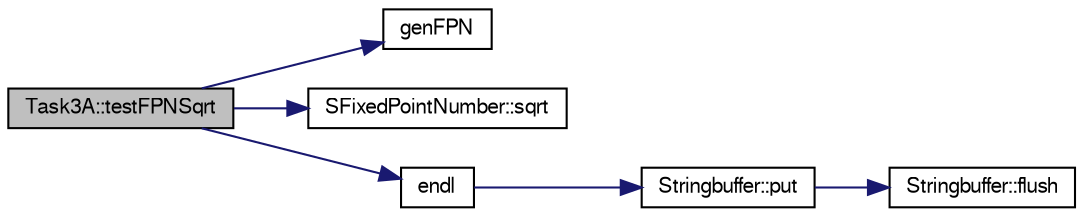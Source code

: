 digraph "Task3A::testFPNSqrt"
{
  bgcolor="transparent";
  edge [fontname="FreeSans",fontsize="10",labelfontname="FreeSans",labelfontsize="10"];
  node [fontname="FreeSans",fontsize="10",shape=record];
  rankdir="LR";
  Node1 [label="Task3A::testFPNSqrt",height=0.2,width=0.4,color="black", fillcolor="grey75", style="filled" fontcolor="black"];
  Node1 -> Node2 [color="midnightblue",fontsize="10",style="solid",fontname="FreeSans"];
  Node2 [label="genFPN",height=0.2,width=0.4,color="black",URL="$fixedPointNumber_8h.html#a832c00376d036efa282dd93a56a79952",tooltip="generate a SFixedPointNumber from two parts, without extra signum"];
  Node1 -> Node3 [color="midnightblue",fontsize="10",style="solid",fontname="FreeSans"];
  Node3 [label="SFixedPointNumber::sqrt",height=0.2,width=0.4,color="black",URL="$structSFixedPointNumber.html#a59a33208466823c71f4881f6629c4b91",tooltip="sqare root of the Number"];
  Node1 -> Node4 [color="midnightblue",fontsize="10",style="solid",fontname="FreeSans"];
  Node4 [label="endl",height=0.2,width=0.4,color="black",URL="$o__stream_8h.html#a28de23f7cab39bdb0f6a5dc3801b6c6d",tooltip="print buffer after adding a newline"];
  Node4 -> Node5 [color="midnightblue",fontsize="10",style="solid",fontname="FreeSans"];
  Node5 [label="Stringbuffer::put",height=0.2,width=0.4,color="black",URL="$classStringbuffer.html#ae497ac75047c4a8d2e35d49b92878480",tooltip="insert a character into the buffer"];
  Node5 -> Node6 [color="midnightblue",fontsize="10",style="solid",fontname="FreeSans"];
  Node6 [label="Stringbuffer::flush",height=0.2,width=0.4,color="black",URL="$classStringbuffer.html#abfb79178e3d7520f99aec80f996abaac",tooltip="flush the content of the buffer to the screen"];
}
